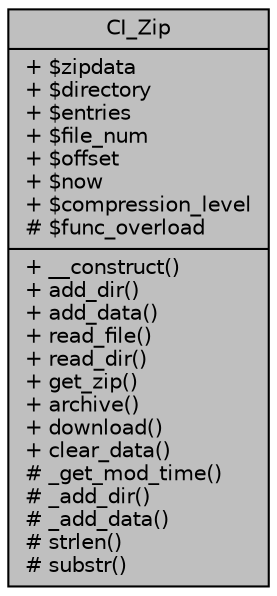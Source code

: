 digraph "CI_Zip"
{
 // LATEX_PDF_SIZE
  edge [fontname="Helvetica",fontsize="10",labelfontname="Helvetica",labelfontsize="10"];
  node [fontname="Helvetica",fontsize="10",shape=record];
  Node1 [label="{CI_Zip\n|+ $zipdata\l+ $directory\l+ $entries\l+ $file_num\l+ $offset\l+ $now\l+ $compression_level\l# $func_overload\l|+ __construct()\l+ add_dir()\l+ add_data()\l+ read_file()\l+ read_dir()\l+ get_zip()\l+ archive()\l+ download()\l+ clear_data()\l# _get_mod_time()\l# _add_dir()\l# _add_data()\l# strlen()\l# substr()\l}",height=0.2,width=0.4,color="black", fillcolor="grey75", style="filled", fontcolor="black",tooltip=" "];
}
